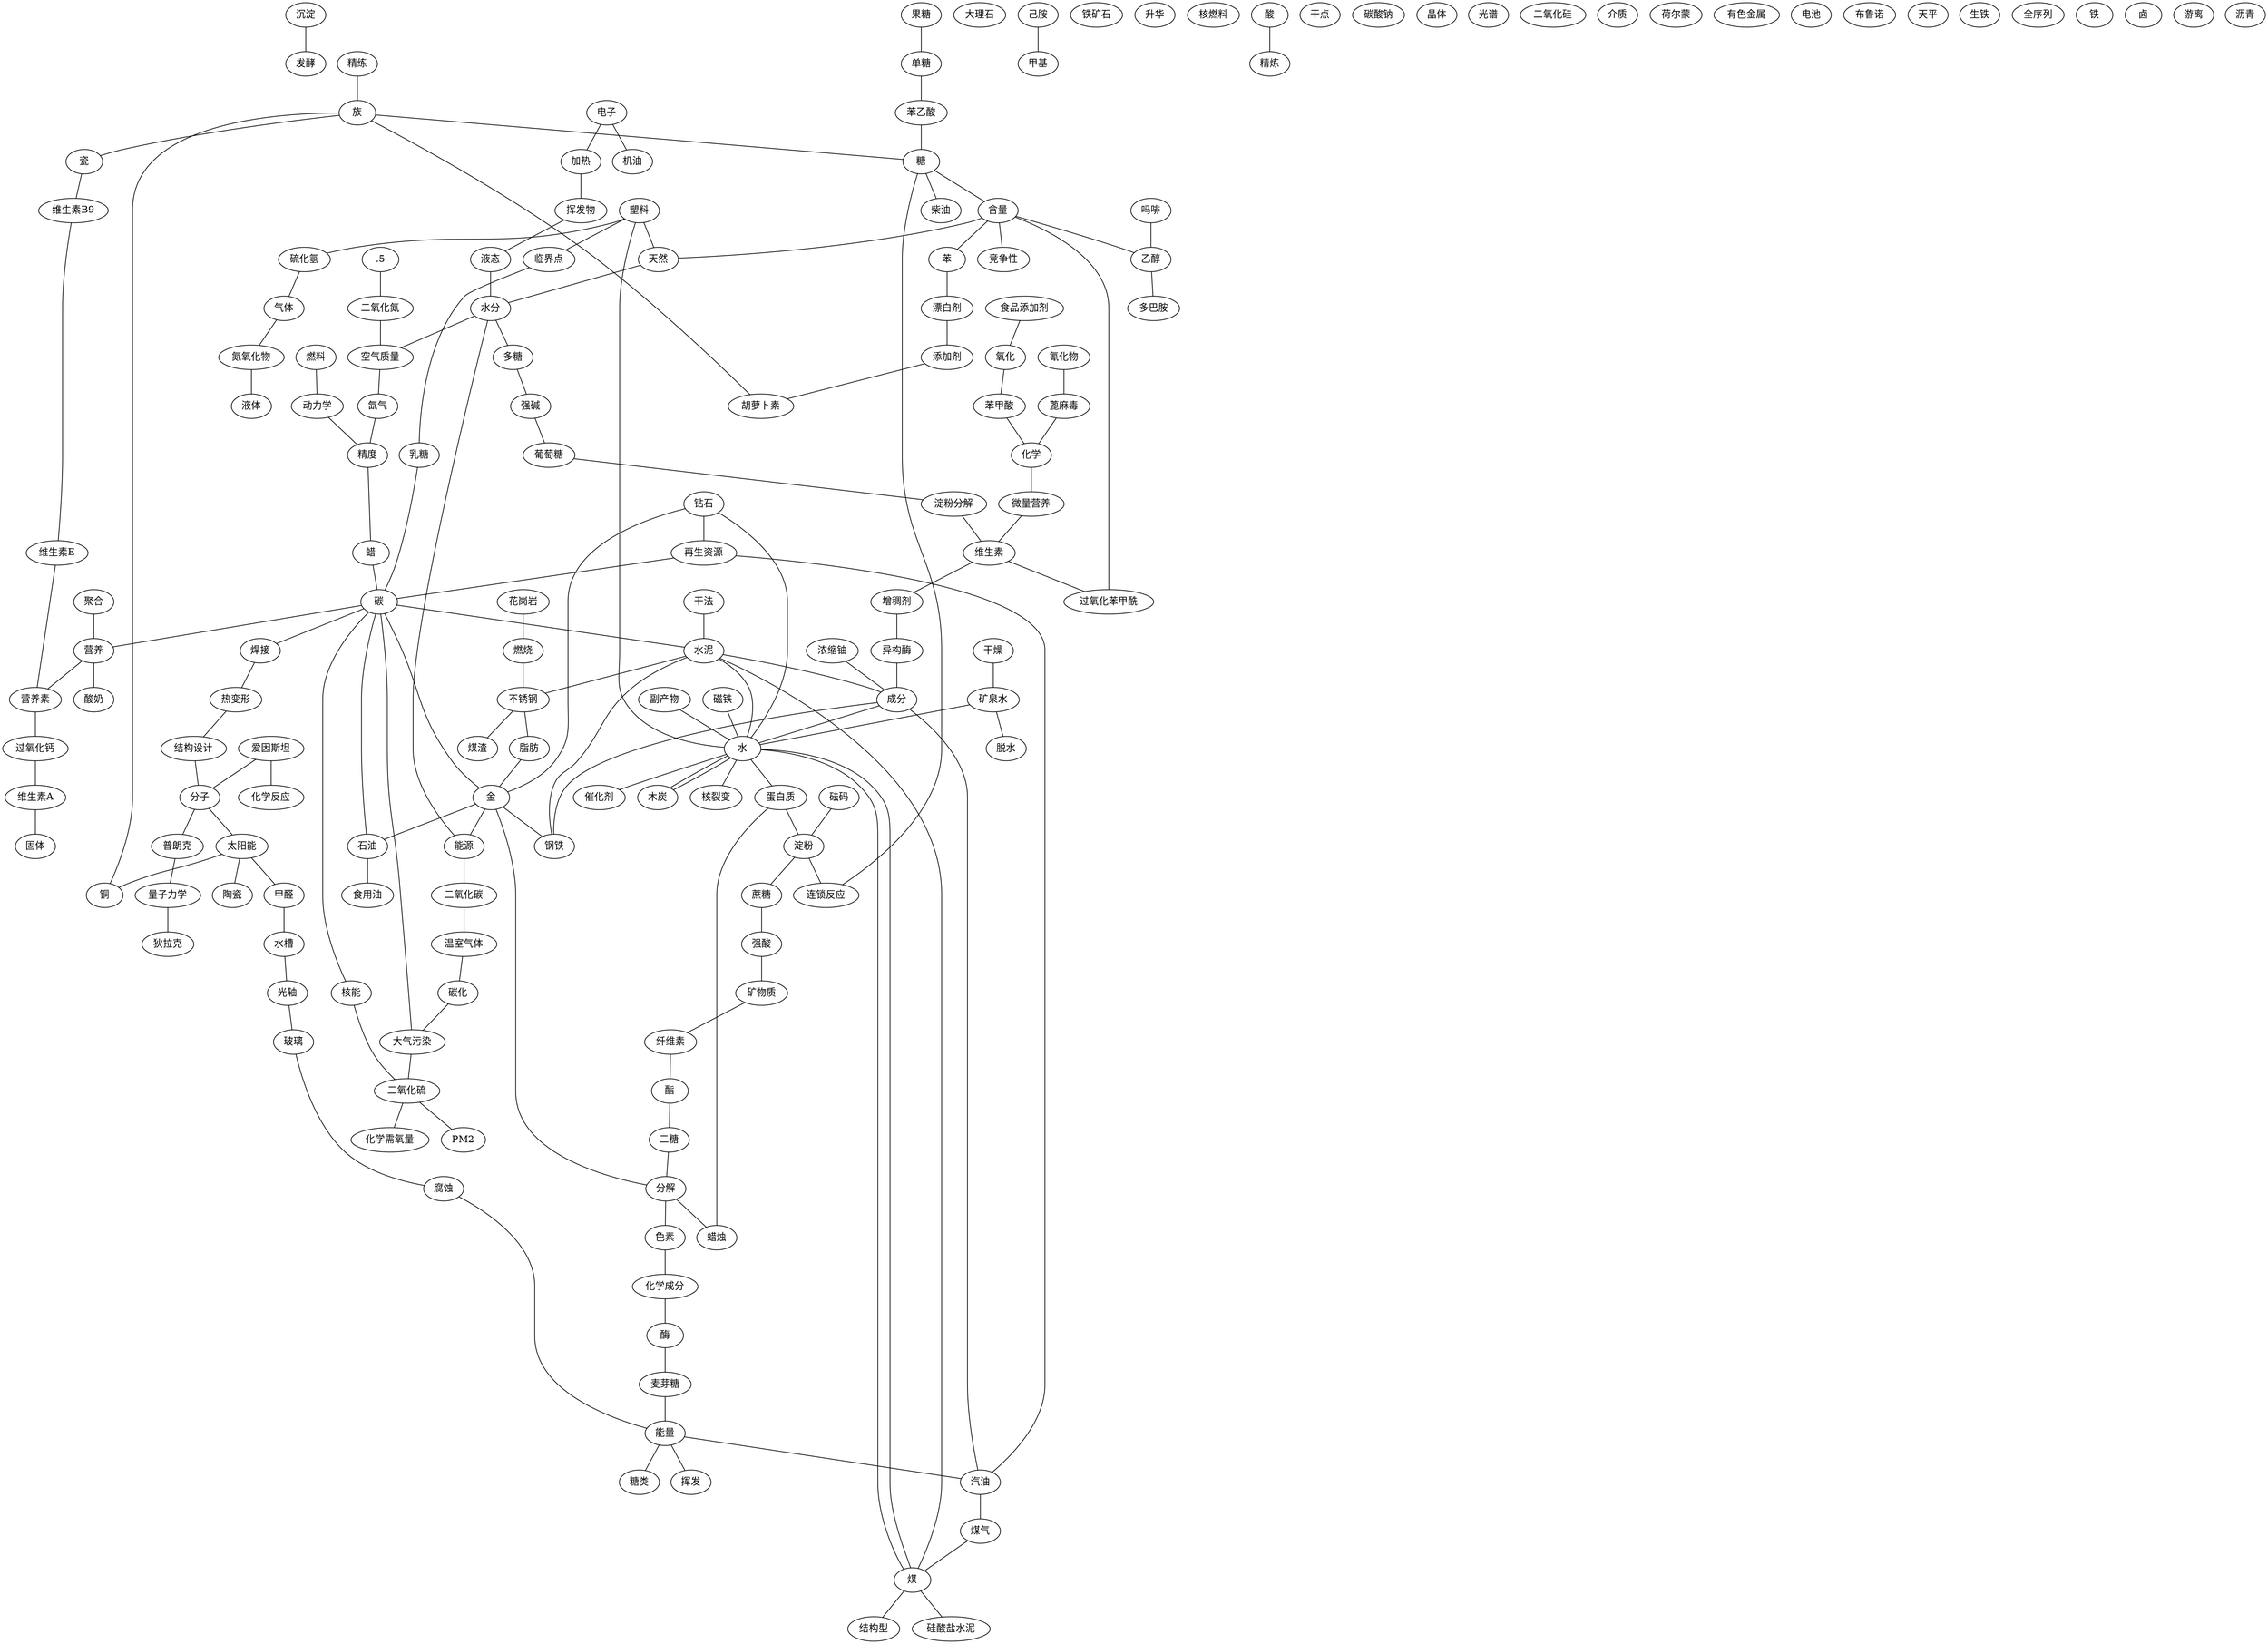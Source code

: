 graph {
沉淀;
营养;
电子;
浓缩铀 -- 成分;
大理石;
钻石 -- 水 -- 核裂变;
水泥;
大气污染 -- 二氧化硫 -- PM2.5 -- 二氧化氮 -- 空气质量;
金;
砝码;
塑料 -- 天然;
干燥 -- 矿泉水 -- 脱水;
碳;
副产物 -- 水;
金;
己胺 -- 甲基;
水;
煤 -- 结构型;
钻石 -- 再生资源 -- 汽油;
铁矿石;
化学;
钻石 -- 金;
二氧化硫 -- 化学需氧量;
吗啡 -- 乙醇 -- 多巴胺;
金 -- 石油 -- 食用油;
升华;
金;
核燃料;
爱因斯坦 -- 化学反应;
金 -- 碳 -- 水泥 -- 水 -- 催化剂;
酸 -- 精炼;
聚合 -- 营养 -- 营养素;
能源 -- 二氧化碳 -- 温室气体 -- 碳化 -- 大气污染 -- 碳 -- 核能 -- 二氧化硫;
酸奶;
氰化物 -- 蓖麻毒 -- 化学;
金 -- 能源;
能源;
干点;
天然;
族 -- 糖;
爱因斯坦 -- 分子 -- 普朗克 -- 量子力学 -- 狄拉克;
碳酸钠;
石油;
水泥 -- 钢铁;
晶体;
水;
钻石;
塑料 -- 临界点 -- 乳糖 -- 碳 -- 营养 -- 酸奶;
水 -- 木炭;
光谱;
塑料 -- 硫化氢 -- 气体 -- 氮氧化物 -- 液体;
二氧化硅;
汽油 -- 成分;
含量 -- 乙醇;
磁铁 -- 水 -- 煤;
水 -- 木炭;
燃料;
能量;
金;
铜 -- 族;
能量;
焊接;
介质;
能源;
电子;
催化剂;
金 -- 钢铁;
荷尔蒙;
有色金属;
太阳能 -- 铜;
电子 -- 机油;
化学;
矿泉水 -- 水;
玻璃;
沉淀 -- 发酵;
电子 -- 加热 -- 挥发物 -- 液态 -- 水分 -- 空气质量 -- 氙气 -- 精度 -- 蜡 -- 碳 -- 焊接 -- 热变形 -- 结构设计 -- 分子 -- 太阳能 -- 甲醛 -- 水槽 -- 光轴 -- 玻璃 -- 腐蚀 -- 能量 -- 挥发;
金;
分解;
太阳能 -- 陶瓷;
电子;
升华;
升华;
腐蚀;
氙气;
族;
干法 -- 水泥 -- 煤 -- 硅酸盐水泥;
砝码 -- 淀粉 -- 连锁反应 -- 糖 -- 柴油;
电子;
能量;
电池;
布鲁诺;
含量 -- 竞争性;
煤;
燃料 -- 动力学 -- 精度;
水;
石油;
水泥 -- 成分 -- 钢铁;
天平;
生铁;
全序列;
铁;
果糖 -- 单糖 -- 苯乙酸 -- 糖 -- 含量 -- 天然 -- 水分 -- 多糖 -- 强碱 -- 葡萄糖 -- 淀粉分解 -- 维生素 -- 增稠剂 -- 异构酶 -- 成分 -- 水 -- 蛋白质 -- 淀粉 -- 蔗糖 -- 强酸 -- 矿物质 -- 纤维素 -- 酯 -- 二糖 -- 分解 -- 色素 -- 化学成分 -- 酶 -- 麦芽糖 -- 能量 -- 糖类;
电子;
水 -- 煤;
食品添加剂 -- 氧化 -- 苯甲酸 -- 化学 -- 微量营养 -- 维生素 -- 过氧化苯甲酰 -- 含量 -- 苯 -- 漂白剂 -- 添加剂 -- 胡萝卜素 -- 族 -- 瓷 -- 维生素B9 -- 维生素E -- 营养素 -- 过氧化钙 -- 维生素A -- 固体;
金;
卤;
再生资源 -- 碳 -- 石油;
营养;
水泥 -- 不锈钢 -- 煤渣;
塑料 -- 水;
精练 -- 族;
游离;
营养;
沥青;
水分 -- 能源;
花岗岩 -- 燃烧 -- 不锈钢 -- 脂肪 -- 金 -- 分解 -- 蜡烛 -- 蛋白质;
铁;
能量 -- 汽油 -- 煤气 -- 煤;
聚合;
族;
}